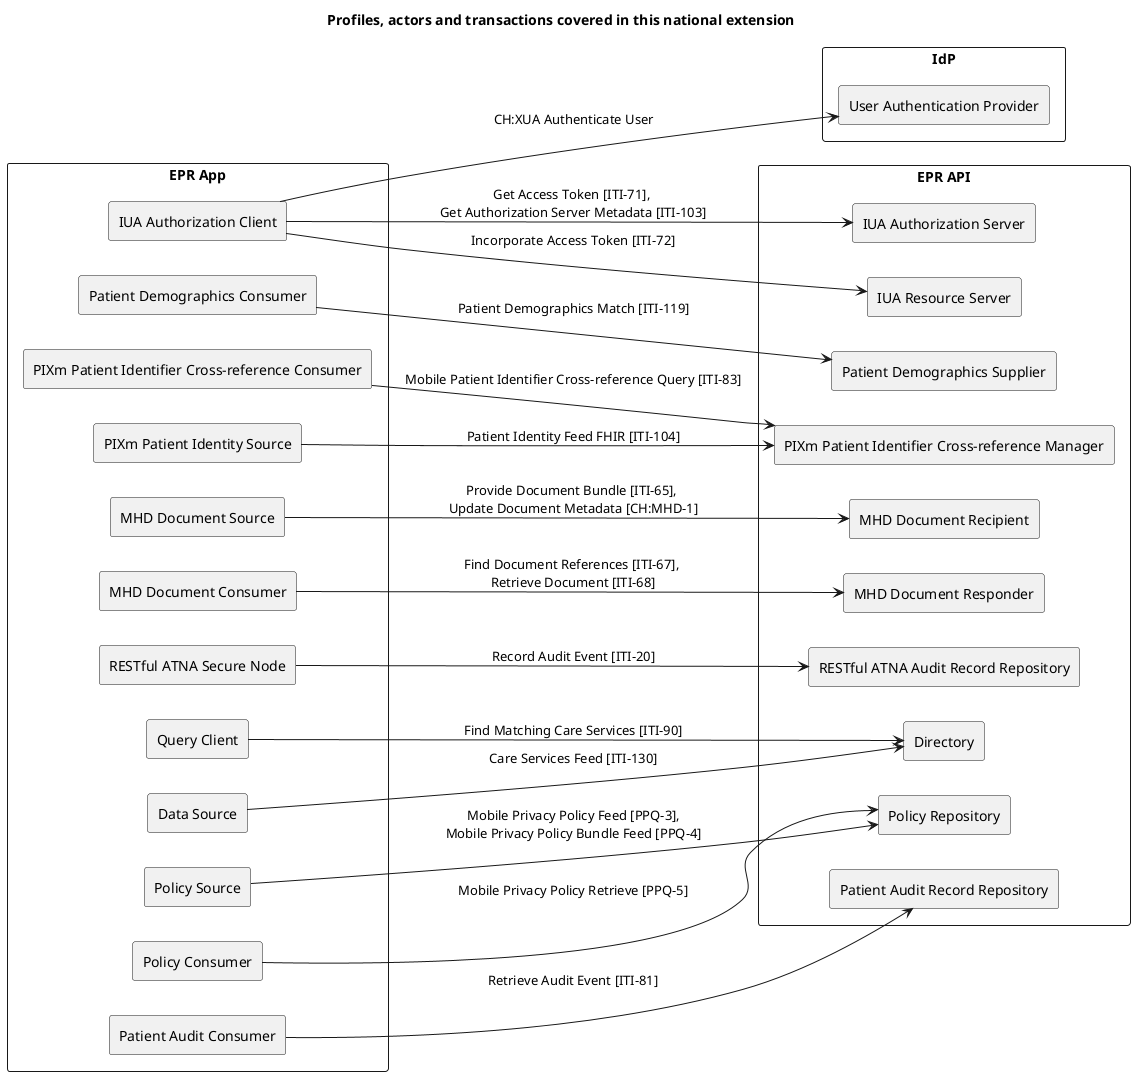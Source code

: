 @startuml

title **Profiles, actors and transactions covered in this national extension**

skinparam componentStyle rectangle
skinparam svgDimensionStyle false

left to right direction

component "EPR App" {
  [IUA Authorization Client] as IUAClient

  [Patient Demographics Consumer] as PDQmConsumer

  [PIXm Patient Identifier Cross-reference Consumer] as PIXmConsumer
  [PIXm Patient Identity Source] as PIXmSource

  [MHD Document Source] as MHDSource
  [MHD Document Consumer] as MHDConsumer

  [RESTful ATNA Secure Node] as ATNANode

  [Query Client] as mCSDQueryClient
  [Data Source] as mCSDDataSource

  [Policy Source] as PPQmPolicySource
  [Policy Consumer] as PPQmPolicyConsumer

  [Patient Audit Consumer] as ATCPatientAuditConsumer
}

component "IdP" {
  [User Authentication Provider] as UAProvider
  IUAClient --> UAProvider : CH:XUA Authenticate User
}

component "EPR API" {
  [IUA Authorization Server] as IUAAuthServer
  IUAClient -> IUAAuthServer : Get Access Token [ITI-71], \nGet Authorization Server Metadata [ITI-103]
  [IUA Resource Server] as IUAResourceServer
  IUAClient --> IUAResourceServer : Incorporate Access Token [ITI-72]

  [Patient Demographics Supplier] as PDQmSupplier
  PDQmConsumer --> PDQmSupplier : Patient Demographics Match [ITI-119]

  [PIXm Patient Identifier Cross-reference Manager] as PIXmManager
  PIXmConsumer --> PIXmManager : Mobile Patient Identifier Cross-reference Query [ITI-83]
  PIXmSource --> PIXmManager : Patient Identity Feed FHIR [ITI-104]

  [MHD Document Recipient] as MHDRecipient
  MHDSource --> MHDRecipient : Provide Document Bundle [ITI-65], \nUpdate Document Metadata [CH:MHD-1]

  [MHD Document Responder] as MHDResponder
  MHDConsumer --> MHDResponder : Find Document References [ITI-67], \nRetrieve Document [ITI-68]

  [RESTful ATNA Audit Record Repository] as ATNARepository
  ATNANode --> ATNARepository : Record Audit Event [ITI-20]

  [Directory] as mCSDDirectory
  mCSDQueryClient --> mCSDDirectory : Find Matching Care Services [ITI-90]
  mCSDDataSource --> mCSDDirectory : Care Services Feed [ITI-130]

  [Policy Repository] as PPQmPolicyRepository
  PPQmPolicySource --> PPQmPolicyRepository : Mobile Privacy Policy Feed [PPQ-3],\nMobile Privacy Policy Bundle Feed [PPQ-4]
  PPQmPolicyConsumer --> PPQmPolicyRepository : Mobile Privacy Policy Retrieve [PPQ-5]

  [Patient Audit Record Repository] as ATCPatientAuditRecordRepository
  ATCPatientAuditConsumer --> ATCPatientAuditRecordRepository : Retrieve Audit Event [ITI-81]	
}


@enduml
